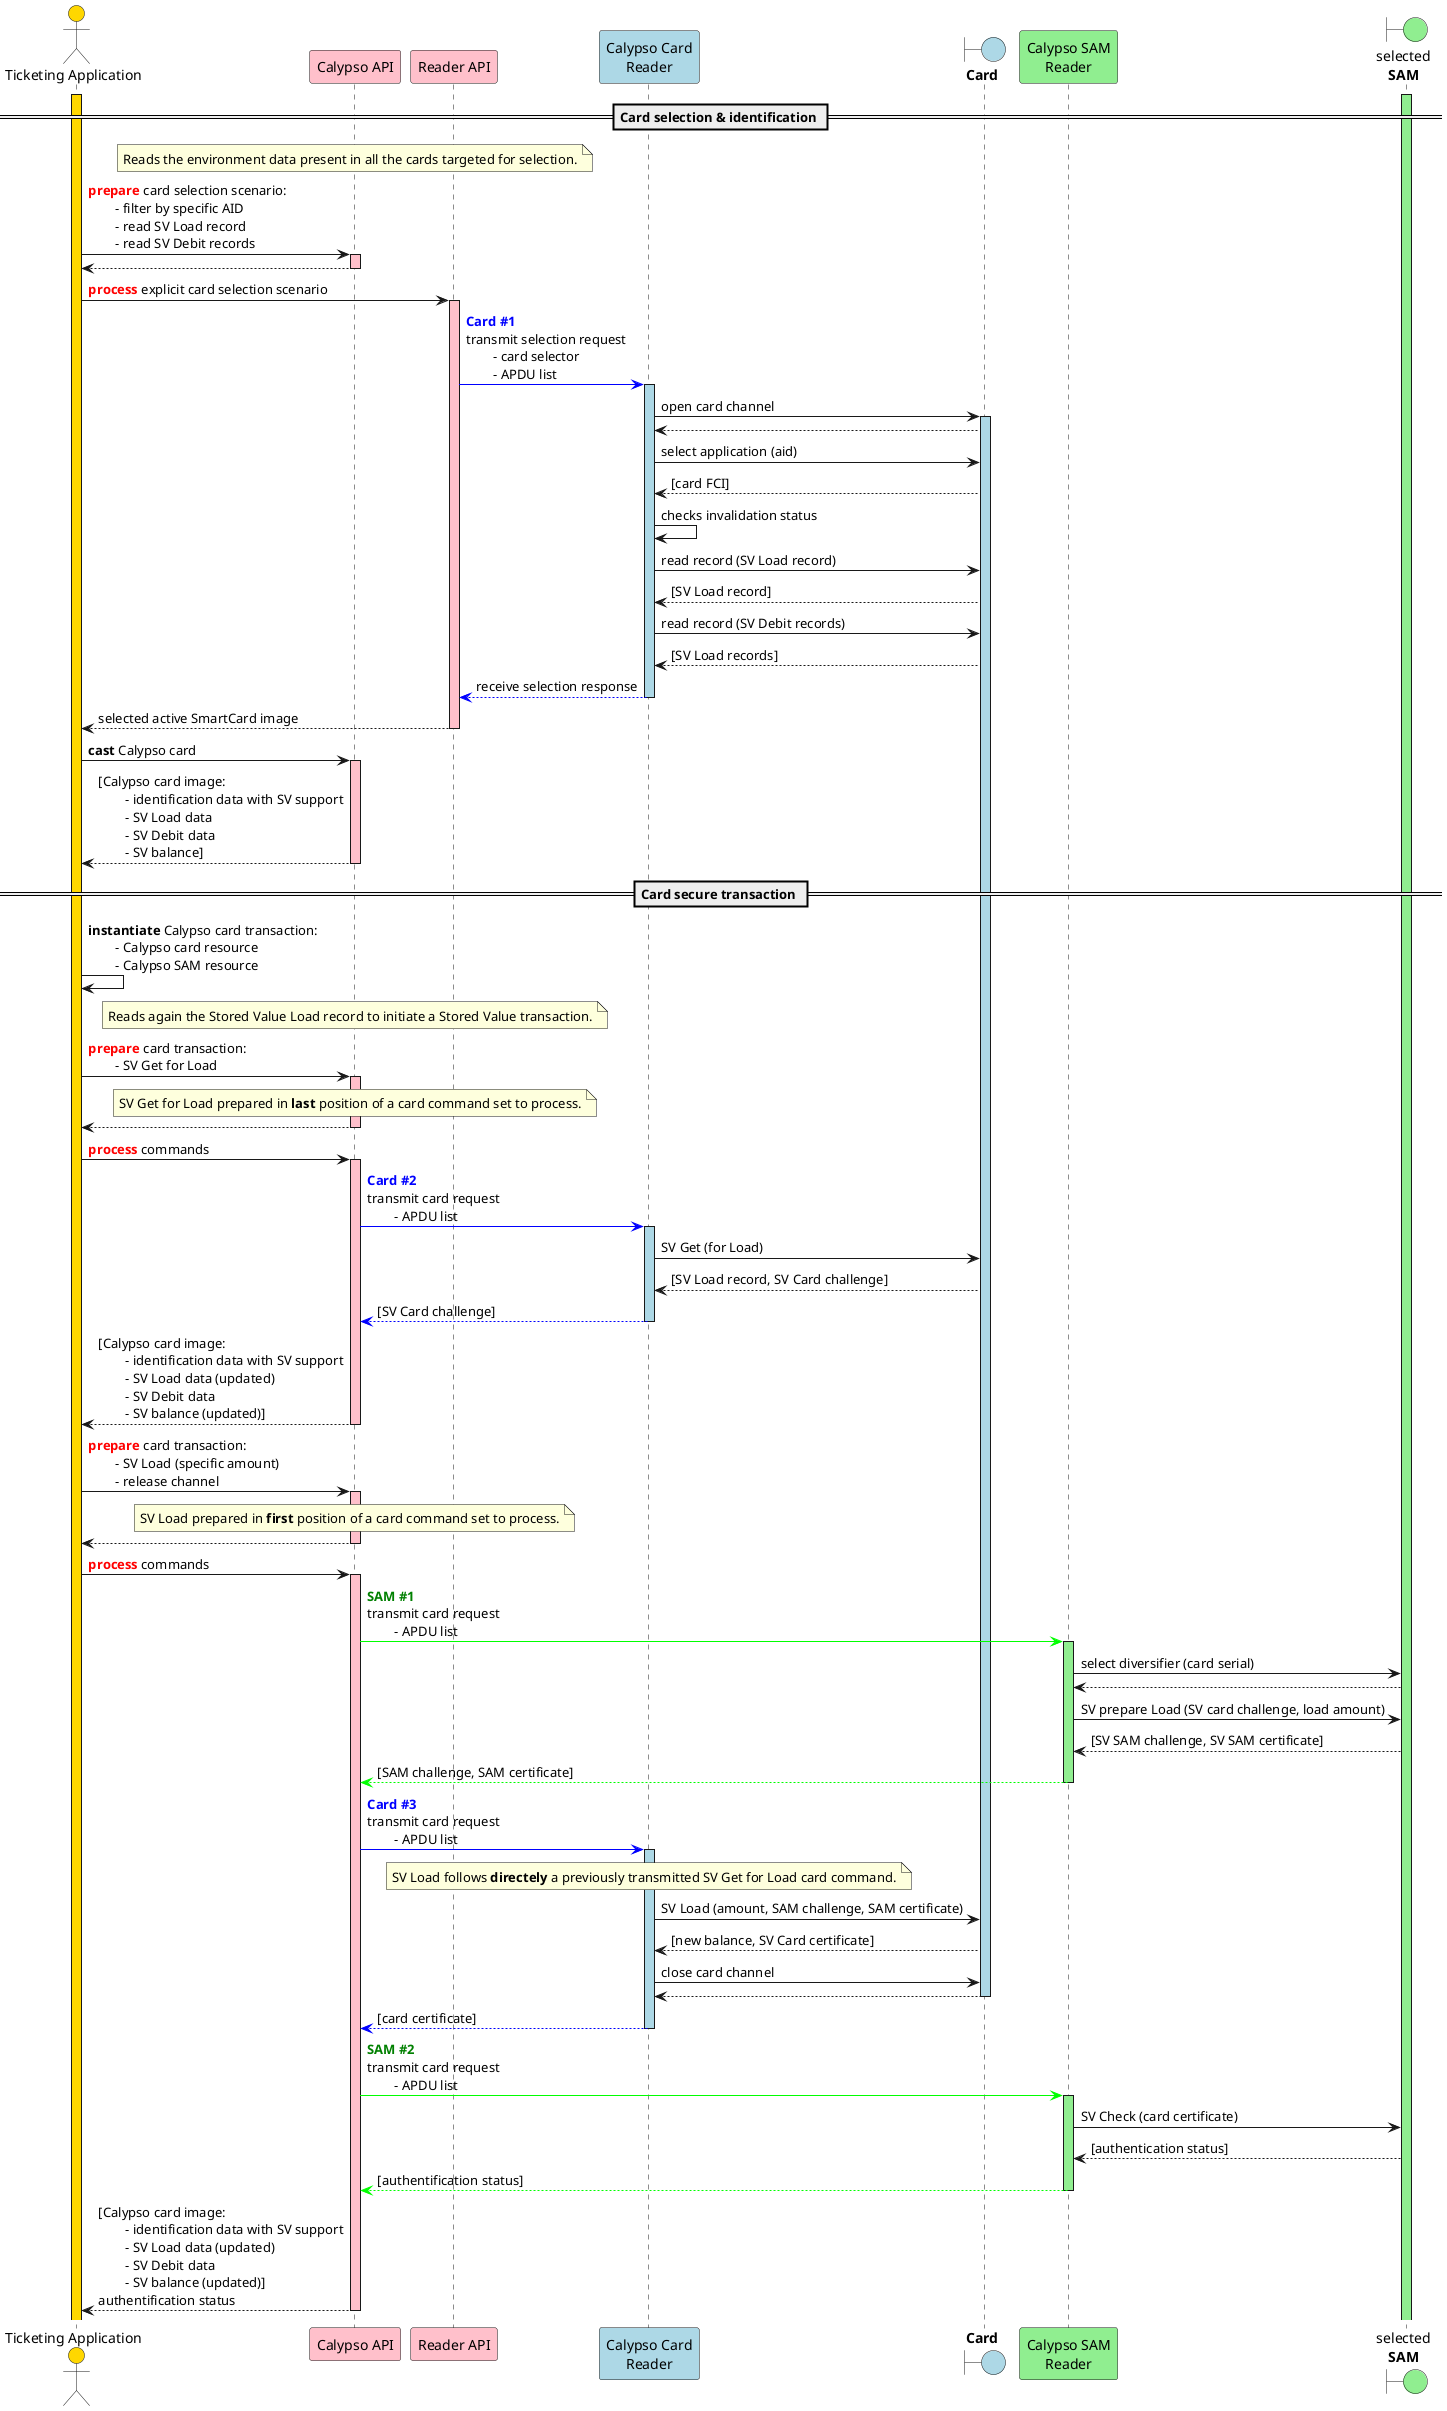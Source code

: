 @startuml

'skinparam ClassBorderColor #F1C40F
skinparam ClassBorderColor #D4AC0D
skinparam stereotypeABorderColor #A9DCDF
skinparam stereotypeIBorderColor #B4A7E5
skinparam stereotypeCBorderColor #ADD1B2
skinparam stereotypeEBorderColor #EB93DF
skinparam shadowing false

skinparam StateBorderColor #D4AC0D
skinparam ActivityBorderColor #D4AC0D

' Red
skinparam ClassBackgroundColor<<red>> #FDEDEC
skinparam ClassBorderColor<<red>> #E74C3C
hide <<red>> stereotype
' Purple
skinparam ClassBackgroundColor<<purple>> #F4ECF7
skinparam ClassBorderColor<<purple>> #8E44AD
hide <<purple>> stereotype
' blue
skinparam ClassBackgroundColor<<blue>> #EBF5FB
skinparam ClassBorderColor<<blue>> #3498DB
hide <<blue>> stereotype
' Green
skinparam ClassBackgroundColor<<green>> #EAFAF1
skinparam ClassBorderColor<<green>> #2ECC71
hide <<green>> stereotype

' Orange
skinparam ClassBackgroundColor<<orange>> #FDF2E9
skinparam ClassBorderColor<<orange>> #E67E22
hide <<orange>> stereotype

' Grey
skinparam ClassBackgroundColor<<grey>> #EAECEE
skinparam ClassBorderColor<<grey>> #2C3E50
hide <<grey>> stereotype

actor "Ticketing Application" as app #gold
participant "Calypso API" as capi #pink
participant "Reader API" as rapi #pink
participant "Calypso Card\nReader" as cardReader #lightBlue
boundary "**Card**" as card #lightBlue
participant "Calypso SAM\nReader" as samReader #lightGreen
boundary "selected\n**SAM**" as sam #lightGreen

activate app #gold
activate sam #lightGreen

== Card selection & identification ==

note over capi
    Reads the environment data present in all the cards targeted for selection.
end note

app->capi: <font color=red>**prepare**</font> card selection scenario:\n\t- filter by specific AID\n\t- read SV Load record\n\t- read SV Debit records
activate capi  #pink
capi-->app
deactivate capi

app->rapi: <font color=red>**process**</font> explicit card selection scenario
activate rapi  #pink
rapi-[#0000FF]>cardReader: <font color=blue>**Card #1**</font>\ntransmit selection request\n\t- card selector\n\t- APDU list
activate cardReader #lightBlue

cardReader->card: open card channel
activate card #lightBlue
card-->cardReader
cardReader->card: select application (aid)
card-->cardReader: [card FCI]
cardReader->cardReader: checks invalidation status

'group Card APDU commands outside secure session
    cardReader->card: read record (SV Load record)
    card-->cardReader: [SV Load record]
    cardReader->card: read record (SV Debit records)
    card-->cardReader: [SV Load records]
'end

cardReader--[#0000FF]>rapi: receive selection response
deactivate cardReader

rapi-->app: selected active SmartCard image
deactivate rapi

app->capi: **cast** Calypso card
activate capi  #pink
capi-->app: [Calypso card image:\n\t- identification data with SV support\n\t- SV Load data\n\t- SV Debit data\n\t- SV balance]

deactivate capi

== Card secure transaction ==

app->app: **instantiate** Calypso card transaction:\n\t- Calypso card resource\n\t- Calypso SAM resource

note over capi
    Reads again the Stored Value Load record to initiate a Stored Value transaction.
end note

app->capi: <font color=red>**prepare**</font> card transaction:\n\t- SV Get for Load
activate capi  #pink
note over capi
    SV Get for Load prepared in **last** position of a card command set to process.
end note
capi-->app
deactivate capi

app->capi: <font color=red>**process**</font> commands
activate capi  #pink

capi-[#0000FF]>cardReader: <font color=blue>**Card #2**</font>\ntransmit card request\n\t- APDU list
activate cardReader #lightBlue

'group Card APDU commands inside session
    cardReader->card: SV Get (for Load)
    card-->cardReader: [SV Load record, SV Card challenge]
'end

cardReader--[#0000FF]>capi: [SV Card challenge]
deactivate cardReader

capi-->app: [Calypso card image:\n\t- identification data with SV support\n\t- SV Load data (updated)\n\t- SV Debit data\n\t- SV balance (updated)]
deactivate capi

app->capi: <font color=red>**prepare**</font> card transaction:\n\t- SV Load (specific amount)\n\t- release channel
activate capi  #pink
note over capi
    SV Load prepared in **first** position of a card command set to process.
end note
capi-->app
deactivate capi

app->capi: <font color=red>**process**</font> commands
activate capi  #pink

capi-[#00FF00]>samReader: <font color=green>**SAM #1**</font>\ntransmit card request\n\t- APDU list
activate samReader #lightGreen

samReader->sam: select diversifier (card serial)
sam-->samReader
samReader->sam: SV prepare Load (SV card challenge, load amount)
sam-->samReader: [SV SAM challenge, SV SAM certificate]

samReader-[#00FF00]->capi: [SAM challenge, SAM certificate]
deactivate samReader

capi-[#0000FF]>cardReader: <font color=blue>**Card #3**</font>\ntransmit card request\n\t- APDU list
activate cardReader #lightBlue

'group Card APDU commands inside session
note over cardReader
    SV Load follows **directely** a previously transmitted SV Get for Load card command.
end note
    cardReader->card: SV Load (amount, SAM challenge, SAM certificate)
    card-->cardReader: [new balance, SV Card certificate]
'end

cardReader->card: close card channel
card-->cardReader
deactivate card

cardReader-[#0000FF]->capi: [card certificate]
deactivate cardReader

capi-[#00FF00]>samReader: <font color=green>**SAM #2**</font>\ntransmit card request\n\t- APDU list
activate samReader #lightGreen
samReader->sam: SV Check (card certificate)
sam-->samReader: [authentication status]

samReader-[#00FF00]->capi: [authentification status]
deactivate samReader

capi-->app: [Calypso card image:\n\t- identification data with SV support\n\t- SV Load data (updated)\n\t- SV Debit data\n\t- SV balance (updated)]\nauthentification status
deactivate capi
@enduml